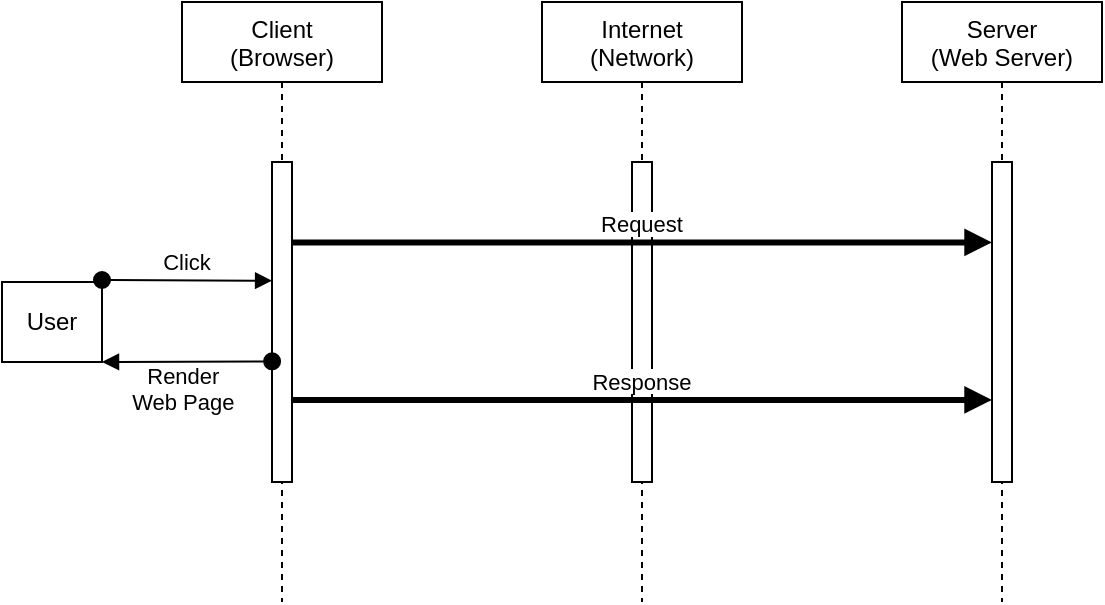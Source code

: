 <mxfile version="14.2.2" type="github">
  <diagram id="kgpKYQtTHZ0yAKxKKP6v" name="Page-1">
    <mxGraphModel dx="419" dy="343" grid="1" gridSize="10" guides="1" tooltips="1" connect="1" arrows="1" fold="1" page="1" pageScale="1" pageWidth="850" pageHeight="1100" math="0" shadow="0">
      <root>
        <mxCell id="0" />
        <mxCell id="1" parent="0" />
        <mxCell id="fAiqWB--uHuQV2rD3-TF-9" value="User" style="whiteSpace=wrap;html=1;" vertex="1" parent="1">
          <mxGeometry x="30" y="220" width="50" height="40" as="geometry" />
        </mxCell>
        <mxCell id="3nuBFxr9cyL0pnOWT2aG-1" value="Client&#xa;(Browser)" style="shape=umlLifeline;perimeter=lifelinePerimeter;container=1;collapsible=0;recursiveResize=0;rounded=0;shadow=0;strokeWidth=1;" parent="1" vertex="1">
          <mxGeometry x="120" y="80" width="100" height="300" as="geometry" />
        </mxCell>
        <mxCell id="3nuBFxr9cyL0pnOWT2aG-2" value="" style="points=[];perimeter=orthogonalPerimeter;rounded=0;shadow=0;strokeWidth=1;" parent="3nuBFxr9cyL0pnOWT2aG-1" vertex="1">
          <mxGeometry x="45" y="80" width="10" height="160" as="geometry" />
        </mxCell>
        <mxCell id="3nuBFxr9cyL0pnOWT2aG-3" value="Click" style="verticalAlign=bottom;startArrow=oval;endArrow=block;startSize=8;shadow=0;strokeWidth=1;entryX=0.006;entryY=0.371;entryDx=0;entryDy=0;entryPerimeter=0;" parent="3nuBFxr9cyL0pnOWT2aG-1" target="3nuBFxr9cyL0pnOWT2aG-2" edge="1">
          <mxGeometry relative="1" as="geometry">
            <mxPoint x="-40" y="139" as="sourcePoint" />
            <mxPoint x="-30" y="100" as="targetPoint" />
          </mxGeometry>
        </mxCell>
        <mxCell id="3nuBFxr9cyL0pnOWT2aG-5" value="Internet&#xa;(Network)" style="shape=umlLifeline;perimeter=lifelinePerimeter;container=1;collapsible=0;recursiveResize=0;rounded=0;shadow=0;strokeWidth=1;" parent="1" vertex="1">
          <mxGeometry x="300" y="80" width="100" height="300" as="geometry" />
        </mxCell>
        <mxCell id="3nuBFxr9cyL0pnOWT2aG-6" value="" style="points=[];perimeter=orthogonalPerimeter;rounded=0;shadow=0;strokeWidth=1;" parent="3nuBFxr9cyL0pnOWT2aG-5" vertex="1">
          <mxGeometry x="45" y="80" width="10" height="160" as="geometry" />
        </mxCell>
        <mxCell id="3nuBFxr9cyL0pnOWT2aG-7" value="Render&#xa;Web Page" style="verticalAlign=bottom;startArrow=oval;endArrow=block;startSize=8;shadow=0;strokeWidth=1;entryX=1;entryY=1;entryDx=0;entryDy=0;exitX=0.006;exitY=0.623;exitDx=0;exitDy=0;exitPerimeter=0;" parent="1" source="3nuBFxr9cyL0pnOWT2aG-2" target="fAiqWB--uHuQV2rD3-TF-9" edge="1">
          <mxGeometry x="0.048" y="29" relative="1" as="geometry">
            <mxPoint x="80" y="251" as="targetPoint" />
            <mxPoint x="160" y="260" as="sourcePoint" />
            <mxPoint as="offset" />
          </mxGeometry>
        </mxCell>
        <mxCell id="3nuBFxr9cyL0pnOWT2aG-8" value="Request" style="verticalAlign=bottom;endArrow=block;shadow=0;strokeWidth=3;entryX=0;entryY=0.52;entryDx=0;entryDy=0;entryPerimeter=0;" parent="1" edge="1">
          <mxGeometry relative="1" as="geometry">
            <mxPoint x="175" y="200.2" as="sourcePoint" />
            <mxPoint x="525" y="200.2" as="targetPoint" />
            <Array as="points" />
            <mxPoint as="offset" />
          </mxGeometry>
        </mxCell>
        <mxCell id="fAiqWB--uHuQV2rD3-TF-1" value="Server&#xa;(Web Server)" style="shape=umlLifeline;perimeter=lifelinePerimeter;container=1;collapsible=0;recursiveResize=0;rounded=0;shadow=0;strokeWidth=1;" vertex="1" parent="1">
          <mxGeometry x="480" y="80" width="100" height="300" as="geometry" />
        </mxCell>
        <mxCell id="fAiqWB--uHuQV2rD3-TF-2" value="" style="points=[];perimeter=orthogonalPerimeter;rounded=0;shadow=0;strokeWidth=1;" vertex="1" parent="fAiqWB--uHuQV2rD3-TF-1">
          <mxGeometry x="45" y="80" width="10" height="160" as="geometry" />
        </mxCell>
        <mxCell id="fAiqWB--uHuQV2rD3-TF-3" value="Response" style="verticalAlign=bottom;endArrow=block;shadow=0;strokeWidth=3;entryX=0;entryY=0.931;entryDx=0;entryDy=0;entryPerimeter=0;" edge="1" parent="1">
          <mxGeometry relative="1" as="geometry">
            <mxPoint x="175" y="278.96" as="sourcePoint" />
            <mxPoint x="525" y="278.96" as="targetPoint" />
            <Array as="points" />
            <mxPoint as="offset" />
          </mxGeometry>
        </mxCell>
      </root>
    </mxGraphModel>
  </diagram>
</mxfile>
